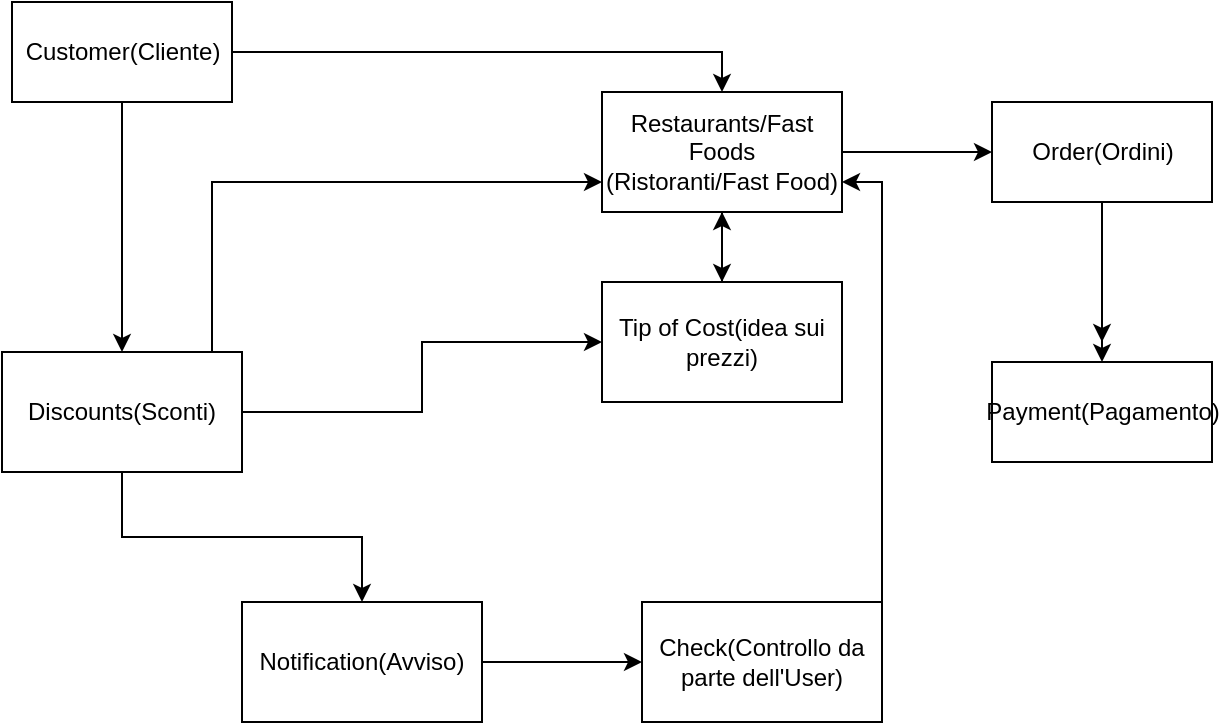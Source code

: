 <mxfile version="20.8.10" type="github">
  <diagram name="Pagina-1" id="-8wvG3Vf3msib7bKpiaH">
    <mxGraphModel dx="1434" dy="798" grid="1" gridSize="10" guides="1" tooltips="1" connect="1" arrows="1" fold="1" page="1" pageScale="1" pageWidth="827" pageHeight="1169" math="0" shadow="0">
      <root>
        <mxCell id="0" />
        <mxCell id="1" parent="0" />
        <mxCell id="WlOuTQufZ5I4fjWQCVSp-18" value="" style="edgeStyle=orthogonalEdgeStyle;rounded=0;orthogonalLoop=1;jettySize=auto;html=1;" parent="1" source="WlOuTQufZ5I4fjWQCVSp-6" target="WlOuTQufZ5I4fjWQCVSp-17" edge="1">
          <mxGeometry relative="1" as="geometry" />
        </mxCell>
        <mxCell id="WlOuTQufZ5I4fjWQCVSp-30" style="edgeStyle=orthogonalEdgeStyle;rounded=0;orthogonalLoop=1;jettySize=auto;html=1;entryX=0.5;entryY=0;entryDx=0;entryDy=0;" parent="1" source="WlOuTQufZ5I4fjWQCVSp-6" target="WlOuTQufZ5I4fjWQCVSp-13" edge="1">
          <mxGeometry relative="1" as="geometry" />
        </mxCell>
        <mxCell id="WlOuTQufZ5I4fjWQCVSp-6" value="Customer(Cliente)" style="html=1;" parent="1" vertex="1">
          <mxGeometry x="100" y="120" width="110" height="50" as="geometry" />
        </mxCell>
        <mxCell id="WlOuTQufZ5I4fjWQCVSp-9" style="edgeStyle=orthogonalEdgeStyle;rounded=0;orthogonalLoop=1;jettySize=auto;html=1;" parent="1" source="WlOuTQufZ5I4fjWQCVSp-7" edge="1">
          <mxGeometry relative="1" as="geometry">
            <mxPoint x="645" y="290" as="targetPoint" />
          </mxGeometry>
        </mxCell>
        <mxCell id="WlOuTQufZ5I4fjWQCVSp-11" value="" style="edgeStyle=orthogonalEdgeStyle;rounded=0;orthogonalLoop=1;jettySize=auto;html=1;" parent="1" source="WlOuTQufZ5I4fjWQCVSp-7" target="WlOuTQufZ5I4fjWQCVSp-10" edge="1">
          <mxGeometry relative="1" as="geometry" />
        </mxCell>
        <mxCell id="WlOuTQufZ5I4fjWQCVSp-7" value="Order(Ordini)" style="html=1;" parent="1" vertex="1">
          <mxGeometry x="590" y="170" width="110" height="50" as="geometry" />
        </mxCell>
        <mxCell id="WlOuTQufZ5I4fjWQCVSp-10" value="Payment(Pagamento)" style="html=1;" parent="1" vertex="1">
          <mxGeometry x="590" y="300" width="110" height="50" as="geometry" />
        </mxCell>
        <mxCell id="WlOuTQufZ5I4fjWQCVSp-22" style="edgeStyle=orthogonalEdgeStyle;rounded=0;orthogonalLoop=1;jettySize=auto;html=1;entryX=0;entryY=0.5;entryDx=0;entryDy=0;" parent="1" source="WlOuTQufZ5I4fjWQCVSp-13" target="WlOuTQufZ5I4fjWQCVSp-7" edge="1">
          <mxGeometry relative="1" as="geometry" />
        </mxCell>
        <mxCell id="WlOuTQufZ5I4fjWQCVSp-32" style="edgeStyle=orthogonalEdgeStyle;rounded=0;orthogonalLoop=1;jettySize=auto;html=1;entryX=0.5;entryY=0;entryDx=0;entryDy=0;" parent="1" source="WlOuTQufZ5I4fjWQCVSp-13" target="WlOuTQufZ5I4fjWQCVSp-15" edge="1">
          <mxGeometry relative="1" as="geometry" />
        </mxCell>
        <mxCell id="WlOuTQufZ5I4fjWQCVSp-13" value="Restaurants/Fast Foods&lt;br&gt;(Ristoranti/Fast Food)" style="whiteSpace=wrap;html=1;" parent="1" vertex="1">
          <mxGeometry x="395" y="165" width="120" height="60" as="geometry" />
        </mxCell>
        <mxCell id="WlOuTQufZ5I4fjWQCVSp-16" value="" style="edgeStyle=orthogonalEdgeStyle;rounded=0;orthogonalLoop=1;jettySize=auto;html=1;" parent="1" source="WlOuTQufZ5I4fjWQCVSp-15" target="WlOuTQufZ5I4fjWQCVSp-13" edge="1">
          <mxGeometry relative="1" as="geometry" />
        </mxCell>
        <mxCell id="WlOuTQufZ5I4fjWQCVSp-15" value="Tip of Cost(idea sui prezzi)" style="whiteSpace=wrap;html=1;" parent="1" vertex="1">
          <mxGeometry x="395" y="260" width="120" height="60" as="geometry" />
        </mxCell>
        <mxCell id="WlOuTQufZ5I4fjWQCVSp-19" style="edgeStyle=orthogonalEdgeStyle;rounded=0;orthogonalLoop=1;jettySize=auto;html=1;entryX=0;entryY=0.5;entryDx=0;entryDy=0;" parent="1" source="WlOuTQufZ5I4fjWQCVSp-17" target="WlOuTQufZ5I4fjWQCVSp-15" edge="1">
          <mxGeometry relative="1" as="geometry" />
        </mxCell>
        <mxCell id="WlOuTQufZ5I4fjWQCVSp-20" style="edgeStyle=orthogonalEdgeStyle;rounded=0;orthogonalLoop=1;jettySize=auto;html=1;exitX=1;exitY=0;exitDx=0;exitDy=0;entryX=0;entryY=0.75;entryDx=0;entryDy=0;" parent="1" source="WlOuTQufZ5I4fjWQCVSp-17" target="WlOuTQufZ5I4fjWQCVSp-13" edge="1">
          <mxGeometry relative="1" as="geometry">
            <Array as="points">
              <mxPoint x="200" y="295" />
              <mxPoint x="200" y="210" />
            </Array>
          </mxGeometry>
        </mxCell>
        <mxCell id="WlOuTQufZ5I4fjWQCVSp-25" value="" style="edgeStyle=orthogonalEdgeStyle;rounded=0;orthogonalLoop=1;jettySize=auto;html=1;" parent="1" source="WlOuTQufZ5I4fjWQCVSp-17" target="WlOuTQufZ5I4fjWQCVSp-24" edge="1">
          <mxGeometry relative="1" as="geometry" />
        </mxCell>
        <mxCell id="WlOuTQufZ5I4fjWQCVSp-17" value="Discounts(Sconti)&lt;br&gt;" style="whiteSpace=wrap;html=1;" parent="1" vertex="1">
          <mxGeometry x="95" y="295" width="120" height="60" as="geometry" />
        </mxCell>
        <mxCell id="WlOuTQufZ5I4fjWQCVSp-27" value="" style="edgeStyle=orthogonalEdgeStyle;rounded=0;orthogonalLoop=1;jettySize=auto;html=1;" parent="1" source="WlOuTQufZ5I4fjWQCVSp-24" target="WlOuTQufZ5I4fjWQCVSp-26" edge="1">
          <mxGeometry relative="1" as="geometry" />
        </mxCell>
        <mxCell id="WlOuTQufZ5I4fjWQCVSp-24" value="Notification(Avviso)" style="whiteSpace=wrap;html=1;" parent="1" vertex="1">
          <mxGeometry x="215" y="420" width="120" height="60" as="geometry" />
        </mxCell>
        <mxCell id="WlOuTQufZ5I4fjWQCVSp-28" style="edgeStyle=orthogonalEdgeStyle;rounded=0;orthogonalLoop=1;jettySize=auto;html=1;entryX=1;entryY=0.75;entryDx=0;entryDy=0;" parent="1" source="WlOuTQufZ5I4fjWQCVSp-26" target="WlOuTQufZ5I4fjWQCVSp-13" edge="1">
          <mxGeometry relative="1" as="geometry">
            <Array as="points">
              <mxPoint x="535" y="210" />
            </Array>
          </mxGeometry>
        </mxCell>
        <mxCell id="WlOuTQufZ5I4fjWQCVSp-26" value="Check(Controllo da parte dell&#39;User)" style="whiteSpace=wrap;html=1;" parent="1" vertex="1">
          <mxGeometry x="415" y="420" width="120" height="60" as="geometry" />
        </mxCell>
      </root>
    </mxGraphModel>
  </diagram>
</mxfile>

